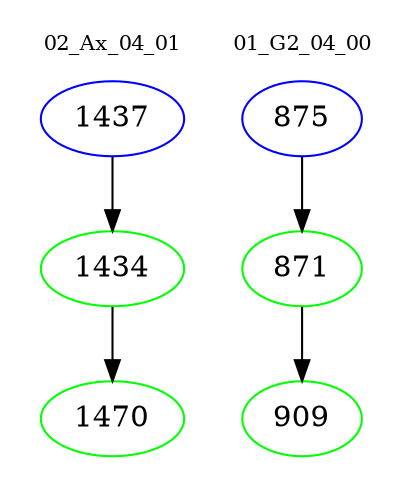 digraph{
subgraph cluster_0 {
color = white
label = "02_Ax_04_01";
fontsize=10;
T0_1437 [label="1437", color="blue"]
T0_1437 -> T0_1434 [color="black"]
T0_1434 [label="1434", color="green"]
T0_1434 -> T0_1470 [color="black"]
T0_1470 [label="1470", color="green"]
}
subgraph cluster_1 {
color = white
label = "01_G2_04_00";
fontsize=10;
T1_875 [label="875", color="blue"]
T1_875 -> T1_871 [color="black"]
T1_871 [label="871", color="green"]
T1_871 -> T1_909 [color="black"]
T1_909 [label="909", color="green"]
}
}
